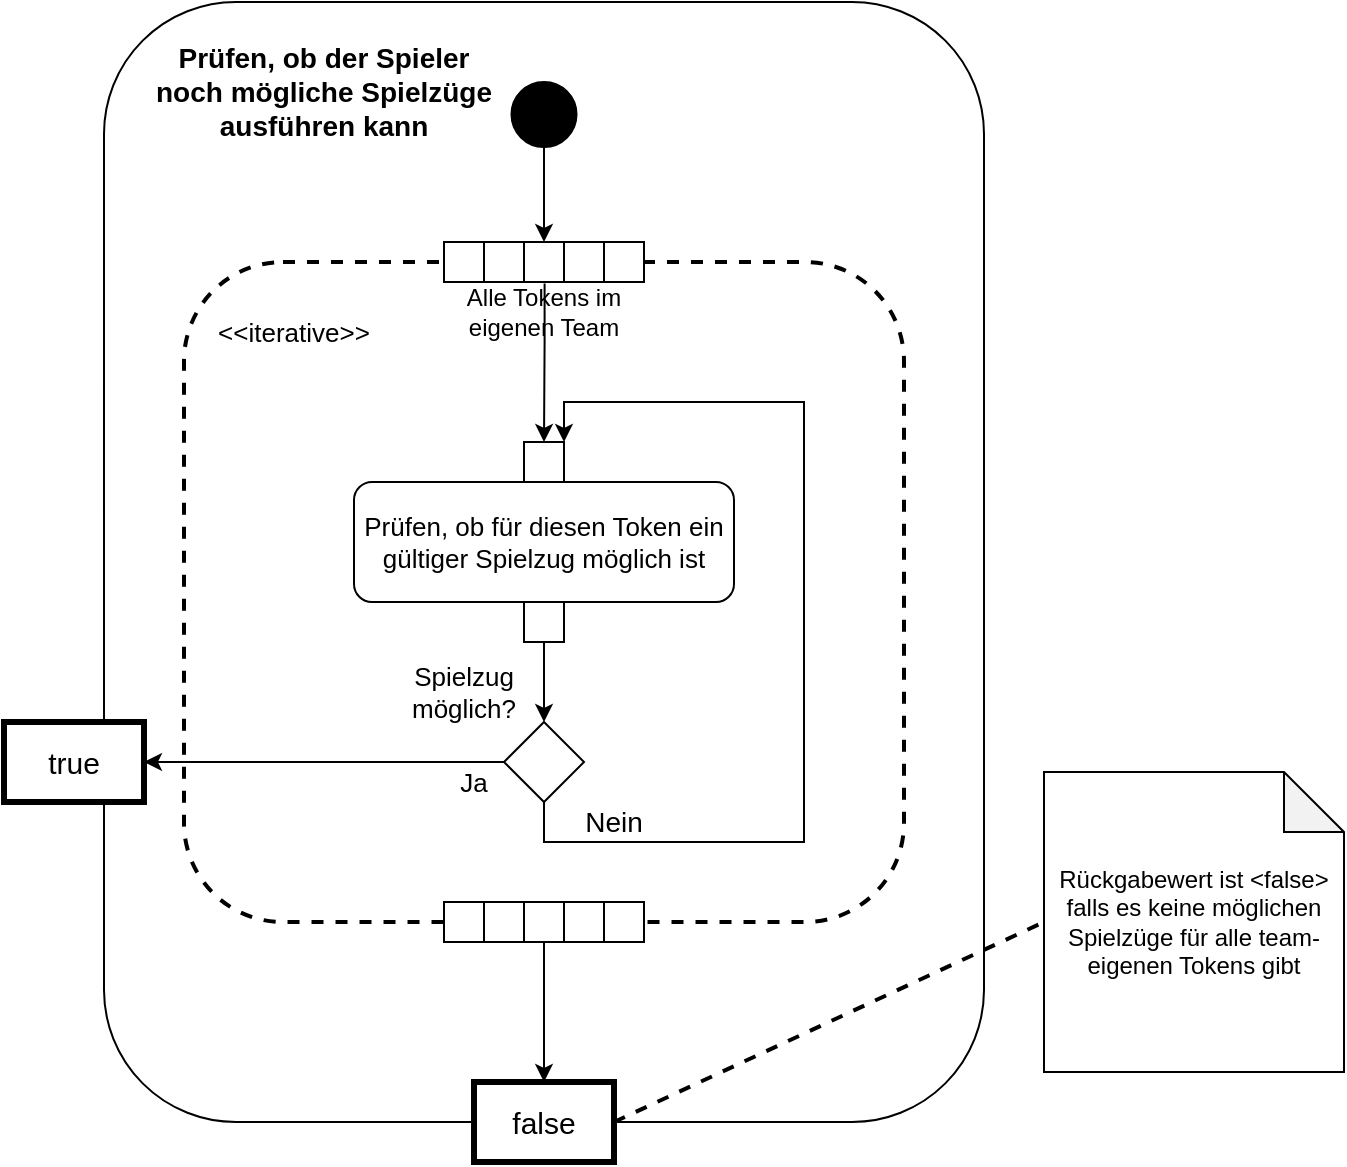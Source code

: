 <mxfile version="22.1.17" type="github">
  <diagram name="Seite-1" id="zX1aBFj1otVofdlfYcyF">
    <mxGraphModel dx="1247" dy="673" grid="1" gridSize="10" guides="1" tooltips="1" connect="1" arrows="1" fold="1" page="1" pageScale="1" pageWidth="2336" pageHeight="1654" math="0" shadow="0">
      <root>
        <mxCell id="0" />
        <mxCell id="1" parent="0" />
        <mxCell id="uVNuoOfhLnyK6U-a9Tol-1" value="" style="rounded=1;whiteSpace=wrap;html=1;" vertex="1" parent="1">
          <mxGeometry x="460" y="110" width="440" height="560" as="geometry" />
        </mxCell>
        <mxCell id="uVNuoOfhLnyK6U-a9Tol-18" style="edgeStyle=orthogonalEdgeStyle;rounded=0;orthogonalLoop=1;jettySize=auto;html=1;exitX=0.5;exitY=1;exitDx=0;exitDy=0;entryX=0.5;entryY=0;entryDx=0;entryDy=0;" edge="1" parent="1" source="uVNuoOfhLnyK6U-a9Tol-4" target="uVNuoOfhLnyK6U-a9Tol-15">
          <mxGeometry relative="1" as="geometry" />
        </mxCell>
        <mxCell id="uVNuoOfhLnyK6U-a9Tol-4" value="" style="ellipse;whiteSpace=wrap;html=1;aspect=fixed;fillColor=#000000;" vertex="1" parent="1">
          <mxGeometry x="663.75" y="150" width="32.5" height="32.5" as="geometry" />
        </mxCell>
        <mxCell id="uVNuoOfhLnyK6U-a9Tol-6" value="" style="rounded=1;whiteSpace=wrap;html=1;fillColor=none;dashed=1;strokeWidth=2;" vertex="1" parent="1">
          <mxGeometry x="500" y="240" width="360" height="330" as="geometry" />
        </mxCell>
        <mxCell id="uVNuoOfhLnyK6U-a9Tol-8" value="" style="whiteSpace=wrap;html=1;aspect=fixed;" vertex="1" parent="1">
          <mxGeometry x="670" y="330" width="20" height="20" as="geometry" />
        </mxCell>
        <mxCell id="uVNuoOfhLnyK6U-a9Tol-13" value="" style="whiteSpace=wrap;html=1;aspect=fixed;" vertex="1" parent="1">
          <mxGeometry x="630" y="230" width="20" height="20" as="geometry" />
        </mxCell>
        <mxCell id="uVNuoOfhLnyK6U-a9Tol-14" value="" style="whiteSpace=wrap;html=1;aspect=fixed;" vertex="1" parent="1">
          <mxGeometry x="650" y="230" width="20" height="20" as="geometry" />
        </mxCell>
        <mxCell id="uVNuoOfhLnyK6U-a9Tol-15" value="" style="whiteSpace=wrap;html=1;aspect=fixed;" vertex="1" parent="1">
          <mxGeometry x="670" y="230" width="20" height="20" as="geometry" />
        </mxCell>
        <mxCell id="uVNuoOfhLnyK6U-a9Tol-16" value="" style="whiteSpace=wrap;html=1;aspect=fixed;" vertex="1" parent="1">
          <mxGeometry x="690" y="230" width="20" height="20" as="geometry" />
        </mxCell>
        <mxCell id="uVNuoOfhLnyK6U-a9Tol-17" value="" style="whiteSpace=wrap;html=1;aspect=fixed;" vertex="1" parent="1">
          <mxGeometry x="710" y="560" width="20" height="20" as="geometry" />
        </mxCell>
        <mxCell id="uVNuoOfhLnyK6U-a9Tol-19" value="&lt;font style=&quot;font-size: 13px;&quot;&gt;&amp;lt;&amp;lt;iterative&amp;gt;&amp;gt;&lt;/font&gt;" style="text;html=1;strokeColor=none;fillColor=none;align=center;verticalAlign=middle;whiteSpace=wrap;rounded=0;" vertex="1" parent="1">
          <mxGeometry x="510" y="260" width="90" height="30" as="geometry" />
        </mxCell>
        <mxCell id="uVNuoOfhLnyK6U-a9Tol-27" style="edgeStyle=orthogonalEdgeStyle;rounded=0;orthogonalLoop=1;jettySize=auto;html=1;exitX=0.503;exitY=0.026;exitDx=0;exitDy=0;entryX=0.5;entryY=0;entryDx=0;entryDy=0;exitPerimeter=0;" edge="1" parent="1" source="uVNuoOfhLnyK6U-a9Tol-20" target="uVNuoOfhLnyK6U-a9Tol-8">
          <mxGeometry relative="1" as="geometry">
            <Array as="points">
              <mxPoint x="680" y="280" />
              <mxPoint x="680" y="280" />
            </Array>
          </mxGeometry>
        </mxCell>
        <mxCell id="uVNuoOfhLnyK6U-a9Tol-20" value="Alle Tokens im eigenen Team" style="text;html=1;strokeColor=none;fillColor=none;align=center;verticalAlign=middle;whiteSpace=wrap;rounded=0;" vertex="1" parent="1">
          <mxGeometry x="630" y="250" width="100" height="30" as="geometry" />
        </mxCell>
        <mxCell id="uVNuoOfhLnyK6U-a9Tol-21" value="&lt;font style=&quot;font-size: 13px;&quot;&gt;Prüfen, ob für diesen Token ein gültiger Spielzug möglich ist&lt;/font&gt;" style="rounded=1;whiteSpace=wrap;html=1;" vertex="1" parent="1">
          <mxGeometry x="585" y="350" width="190" height="60" as="geometry" />
        </mxCell>
        <mxCell id="uVNuoOfhLnyK6U-a9Tol-32" style="edgeStyle=orthogonalEdgeStyle;rounded=0;orthogonalLoop=1;jettySize=auto;html=1;exitX=0.5;exitY=1;exitDx=0;exitDy=0;entryX=0.5;entryY=0;entryDx=0;entryDy=0;" edge="1" parent="1" source="uVNuoOfhLnyK6U-a9Tol-25" target="uVNuoOfhLnyK6U-a9Tol-28">
          <mxGeometry relative="1" as="geometry" />
        </mxCell>
        <mxCell id="uVNuoOfhLnyK6U-a9Tol-25" value="" style="whiteSpace=wrap;html=1;aspect=fixed;" vertex="1" parent="1">
          <mxGeometry x="670" y="410" width="20" height="20" as="geometry" />
        </mxCell>
        <mxCell id="uVNuoOfhLnyK6U-a9Tol-41" style="edgeStyle=orthogonalEdgeStyle;rounded=0;orthogonalLoop=1;jettySize=auto;html=1;exitX=0;exitY=0.5;exitDx=0;exitDy=0;entryX=1;entryY=0.5;entryDx=0;entryDy=0;" edge="1" parent="1" source="uVNuoOfhLnyK6U-a9Tol-28" target="uVNuoOfhLnyK6U-a9Tol-34">
          <mxGeometry relative="1" as="geometry" />
        </mxCell>
        <mxCell id="uVNuoOfhLnyK6U-a9Tol-42" style="edgeStyle=orthogonalEdgeStyle;rounded=0;orthogonalLoop=1;jettySize=auto;html=1;exitX=0.5;exitY=1;exitDx=0;exitDy=0;entryX=1;entryY=0;entryDx=0;entryDy=0;" edge="1" parent="1" source="uVNuoOfhLnyK6U-a9Tol-28" target="uVNuoOfhLnyK6U-a9Tol-8">
          <mxGeometry relative="1" as="geometry">
            <Array as="points">
              <mxPoint x="680" y="530" />
              <mxPoint x="810" y="530" />
              <mxPoint x="810" y="310" />
              <mxPoint x="690" y="310" />
            </Array>
          </mxGeometry>
        </mxCell>
        <mxCell id="uVNuoOfhLnyK6U-a9Tol-28" value="" style="rhombus;whiteSpace=wrap;html=1;" vertex="1" parent="1">
          <mxGeometry x="660" y="470" width="40" height="40" as="geometry" />
        </mxCell>
        <mxCell id="uVNuoOfhLnyK6U-a9Tol-31" value="&lt;font style=&quot;font-size: 13px;&quot;&gt;Spielzug möglich?&lt;br&gt;&lt;/font&gt;" style="text;html=1;strokeColor=none;fillColor=none;align=center;verticalAlign=middle;whiteSpace=wrap;rounded=0;" vertex="1" parent="1">
          <mxGeometry x="610" y="440" width="60" height="30" as="geometry" />
        </mxCell>
        <mxCell id="uVNuoOfhLnyK6U-a9Tol-33" value="&lt;font style=&quot;font-size: 15px;&quot;&gt;false&lt;/font&gt;" style="rounded=0;whiteSpace=wrap;html=1;fontSize=12;strokeWidth=3;" vertex="1" parent="1">
          <mxGeometry x="645" y="650" width="70" height="40" as="geometry" />
        </mxCell>
        <mxCell id="uVNuoOfhLnyK6U-a9Tol-34" value="&lt;font style=&quot;font-size: 15px;&quot;&gt;true&lt;/font&gt;" style="rounded=0;whiteSpace=wrap;html=1;fontSize=12;strokeWidth=3;" vertex="1" parent="1">
          <mxGeometry x="410" y="470" width="70" height="40" as="geometry" />
        </mxCell>
        <mxCell id="uVNuoOfhLnyK6U-a9Tol-35" value="" style="whiteSpace=wrap;html=1;aspect=fixed;" vertex="1" parent="1">
          <mxGeometry x="630" y="560" width="20" height="20" as="geometry" />
        </mxCell>
        <mxCell id="uVNuoOfhLnyK6U-a9Tol-36" value="" style="whiteSpace=wrap;html=1;aspect=fixed;" vertex="1" parent="1">
          <mxGeometry x="650" y="560" width="20" height="20" as="geometry" />
        </mxCell>
        <mxCell id="uVNuoOfhLnyK6U-a9Tol-48" style="edgeStyle=orthogonalEdgeStyle;rounded=0;orthogonalLoop=1;jettySize=auto;html=1;exitX=0.5;exitY=1;exitDx=0;exitDy=0;entryX=0.5;entryY=0;entryDx=0;entryDy=0;" edge="1" parent="1" source="uVNuoOfhLnyK6U-a9Tol-37" target="uVNuoOfhLnyK6U-a9Tol-33">
          <mxGeometry relative="1" as="geometry" />
        </mxCell>
        <mxCell id="uVNuoOfhLnyK6U-a9Tol-37" value="" style="whiteSpace=wrap;html=1;aspect=fixed;" vertex="1" parent="1">
          <mxGeometry x="670" y="560" width="20" height="20" as="geometry" />
        </mxCell>
        <mxCell id="uVNuoOfhLnyK6U-a9Tol-38" value="" style="whiteSpace=wrap;html=1;aspect=fixed;" vertex="1" parent="1">
          <mxGeometry x="690" y="560" width="20" height="20" as="geometry" />
        </mxCell>
        <mxCell id="uVNuoOfhLnyK6U-a9Tol-39" value="" style="whiteSpace=wrap;html=1;aspect=fixed;" vertex="1" parent="1">
          <mxGeometry x="710" y="230" width="20" height="20" as="geometry" />
        </mxCell>
        <mxCell id="uVNuoOfhLnyK6U-a9Tol-45" value="&lt;div style=&quot;font-size: 13px;&quot;&gt;&lt;font style=&quot;font-size: 14px;&quot;&gt;Nein&lt;/font&gt;&lt;/div&gt;" style="text;html=1;strokeColor=none;fillColor=none;align=center;verticalAlign=middle;whiteSpace=wrap;rounded=0;" vertex="1" parent="1">
          <mxGeometry x="700" y="510" width="30" height="20" as="geometry" />
        </mxCell>
        <mxCell id="uVNuoOfhLnyK6U-a9Tol-47" value="&lt;font style=&quot;font-size: 13px;&quot;&gt;Ja&lt;/font&gt;" style="text;html=1;strokeColor=none;fillColor=none;align=center;verticalAlign=middle;whiteSpace=wrap;rounded=0;" vertex="1" parent="1">
          <mxGeometry x="630" y="490" width="30" height="20" as="geometry" />
        </mxCell>
        <mxCell id="uVNuoOfhLnyK6U-a9Tol-49" value="Rückgabewert ist &amp;lt;false&amp;gt; falls es keine möglichen Spielzüge für alle team-eigenen Tokens gibt" style="shape=note;whiteSpace=wrap;html=1;backgroundOutline=1;darkOpacity=0.05;" vertex="1" parent="1">
          <mxGeometry x="930" y="495" width="150" height="150" as="geometry" />
        </mxCell>
        <mxCell id="uVNuoOfhLnyK6U-a9Tol-51" value="" style="endArrow=none;dashed=1;html=1;strokeWidth=2;rounded=0;entryX=0;entryY=0.5;entryDx=0;entryDy=0;entryPerimeter=0;exitX=1;exitY=0.5;exitDx=0;exitDy=0;" edge="1" parent="1" source="uVNuoOfhLnyK6U-a9Tol-33" target="uVNuoOfhLnyK6U-a9Tol-49">
          <mxGeometry width="50" height="50" relative="1" as="geometry">
            <mxPoint x="690" y="500" as="sourcePoint" />
            <mxPoint x="740" y="450" as="targetPoint" />
          </mxGeometry>
        </mxCell>
        <mxCell id="uVNuoOfhLnyK6U-a9Tol-52" value="&lt;b&gt;&lt;font style=&quot;font-size: 14px;&quot;&gt;Prüfen, ob der Spieler noch mögliche Spielzüge ausführen kann&lt;/font&gt;&lt;/b&gt;" style="text;html=1;strokeColor=none;fillColor=none;align=center;verticalAlign=middle;whiteSpace=wrap;rounded=0;" vertex="1" parent="1">
          <mxGeometry x="480" y="120" width="180" height="70" as="geometry" />
        </mxCell>
      </root>
    </mxGraphModel>
  </diagram>
</mxfile>
